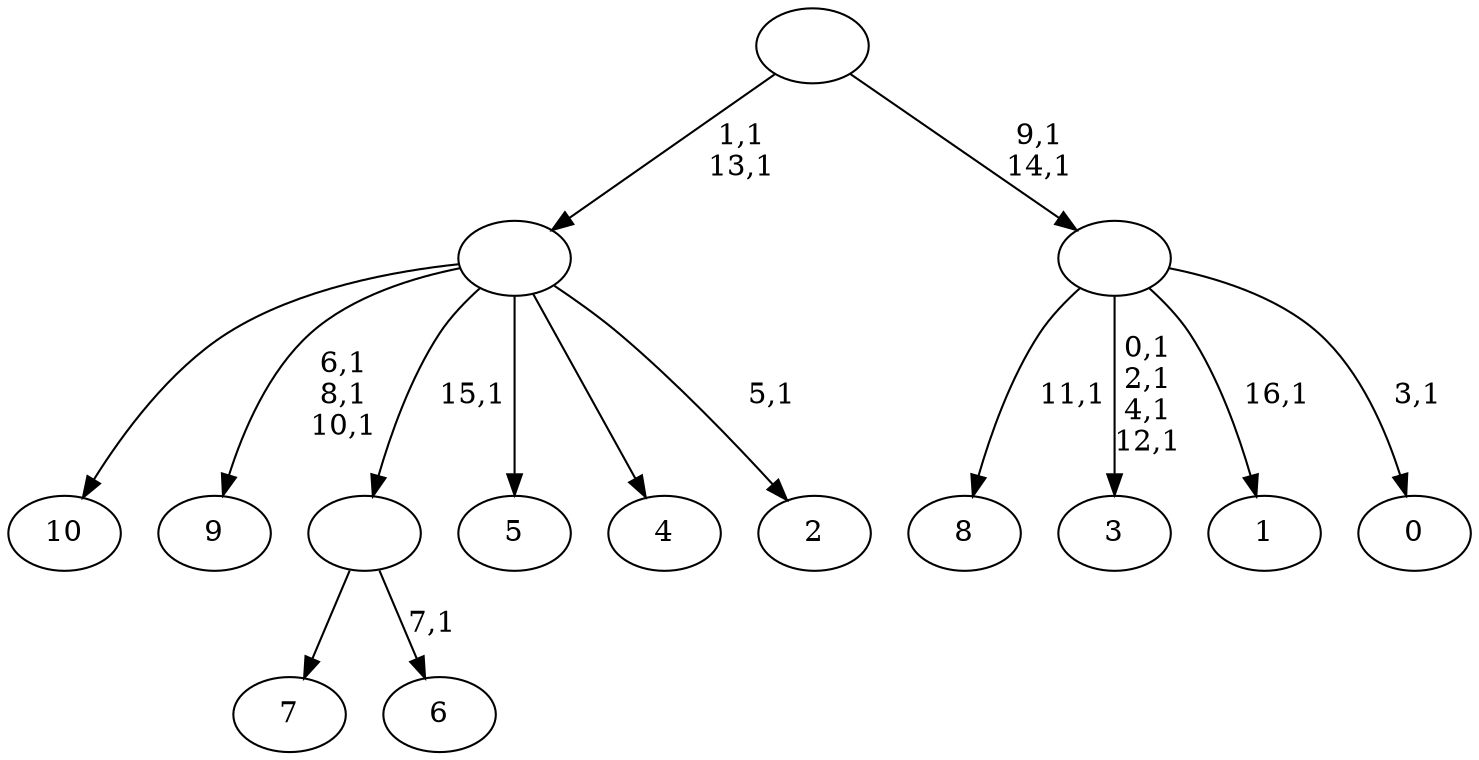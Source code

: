 digraph T {
	28 [label="10"]
	27 [label="9"]
	23 [label="8"]
	21 [label="7"]
	20 [label="6"]
	18 [label=""]
	17 [label="5"]
	16 [label="4"]
	15 [label="3"]
	10 [label="2"]
	8 [label=""]
	6 [label="1"]
	4 [label="0"]
	2 [label=""]
	0 [label=""]
	18 -> 20 [label="7,1"]
	18 -> 21 [label=""]
	8 -> 10 [label="5,1"]
	8 -> 27 [label="6,1\n8,1\n10,1"]
	8 -> 28 [label=""]
	8 -> 18 [label="15,1"]
	8 -> 17 [label=""]
	8 -> 16 [label=""]
	2 -> 4 [label="3,1"]
	2 -> 6 [label="16,1"]
	2 -> 15 [label="0,1\n2,1\n4,1\n12,1"]
	2 -> 23 [label="11,1"]
	0 -> 2 [label="9,1\n14,1"]
	0 -> 8 [label="1,1\n13,1"]
}
